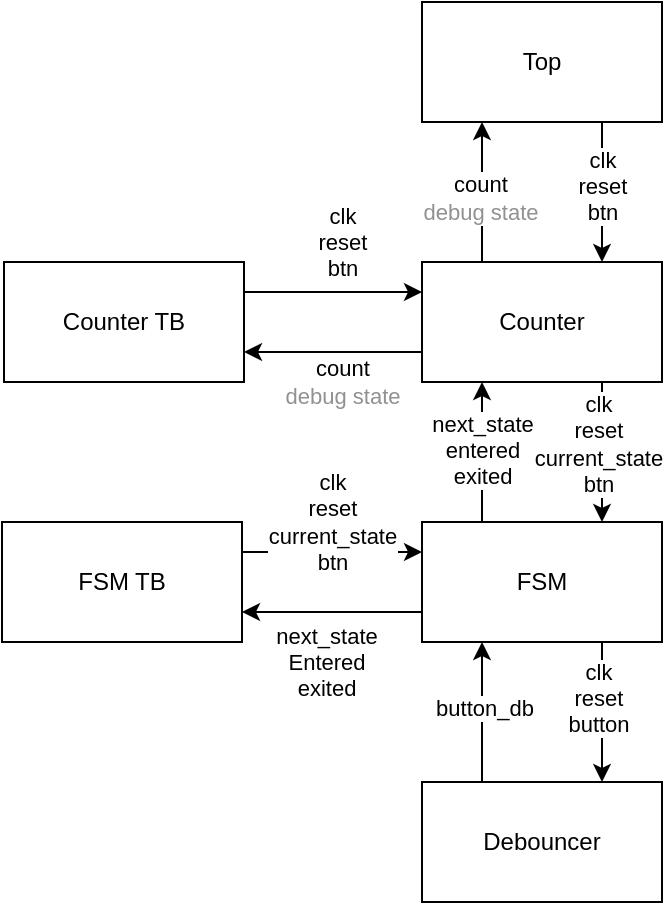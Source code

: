 <mxfile version="24.7.16">
  <diagram name="Page-1" id="6Gf4X1_t0y2PxCTq4l-i">
    <mxGraphModel dx="683" dy="390" grid="1" gridSize="10" guides="1" tooltips="1" connect="1" arrows="1" fold="1" page="1" pageScale="1" pageWidth="827" pageHeight="1169" math="0" shadow="0">
      <root>
        <mxCell id="0" />
        <mxCell id="1" parent="0" />
        <mxCell id="uwHo3MKoiM6q4xqnlu1c-3" style="edgeStyle=orthogonalEdgeStyle;rounded=0;orthogonalLoop=1;jettySize=auto;html=1;exitX=0.25;exitY=0;exitDx=0;exitDy=0;entryX=0.25;entryY=1;entryDx=0;entryDy=0;" edge="1" parent="1" source="uwHo3MKoiM6q4xqnlu1c-1" target="uwHo3MKoiM6q4xqnlu1c-2">
          <mxGeometry relative="1" as="geometry" />
        </mxCell>
        <mxCell id="uwHo3MKoiM6q4xqnlu1c-4" value="&lt;div&gt;button_db&lt;br&gt;&lt;/div&gt;" style="edgeLabel;html=1;align=center;verticalAlign=middle;resizable=0;points=[];" vertex="1" connectable="0" parent="uwHo3MKoiM6q4xqnlu1c-3">
          <mxGeometry x="0.071" y="-1" relative="1" as="geometry">
            <mxPoint as="offset" />
          </mxGeometry>
        </mxCell>
        <mxCell id="uwHo3MKoiM6q4xqnlu1c-1" value="Debouncer" style="rounded=0;whiteSpace=wrap;html=1;" vertex="1" parent="1">
          <mxGeometry x="370" y="450" width="120" height="60" as="geometry" />
        </mxCell>
        <mxCell id="uwHo3MKoiM6q4xqnlu1c-5" style="edgeStyle=orthogonalEdgeStyle;rounded=0;orthogonalLoop=1;jettySize=auto;html=1;exitX=0.75;exitY=1;exitDx=0;exitDy=0;entryX=0.75;entryY=0;entryDx=0;entryDy=0;" edge="1" parent="1" source="uwHo3MKoiM6q4xqnlu1c-2" target="uwHo3MKoiM6q4xqnlu1c-1">
          <mxGeometry relative="1" as="geometry" />
        </mxCell>
        <mxCell id="uwHo3MKoiM6q4xqnlu1c-6" value="&lt;div&gt;clk&lt;/div&gt;&lt;div&gt;reset&lt;/div&gt;&lt;div&gt;button&lt;br&gt;&lt;/div&gt;" style="edgeLabel;html=1;align=center;verticalAlign=middle;resizable=0;points=[];" vertex="1" connectable="0" parent="uwHo3MKoiM6q4xqnlu1c-5">
          <mxGeometry x="-0.214" y="-2" relative="1" as="geometry">
            <mxPoint as="offset" />
          </mxGeometry>
        </mxCell>
        <mxCell id="uwHo3MKoiM6q4xqnlu1c-8" style="edgeStyle=orthogonalEdgeStyle;rounded=0;orthogonalLoop=1;jettySize=auto;html=1;exitX=0.25;exitY=0;exitDx=0;exitDy=0;entryX=0.25;entryY=1;entryDx=0;entryDy=0;" edge="1" parent="1" source="uwHo3MKoiM6q4xqnlu1c-2" target="uwHo3MKoiM6q4xqnlu1c-7">
          <mxGeometry relative="1" as="geometry" />
        </mxCell>
        <mxCell id="uwHo3MKoiM6q4xqnlu1c-12" value="&lt;div&gt;next_state&lt;/div&gt;&lt;div&gt;entered&lt;/div&gt;&lt;div&gt;exited&lt;br&gt;&lt;/div&gt;" style="edgeLabel;html=1;align=center;verticalAlign=middle;resizable=0;points=[];" vertex="1" connectable="0" parent="uwHo3MKoiM6q4xqnlu1c-8">
          <mxGeometry x="0.048" relative="1" as="geometry">
            <mxPoint as="offset" />
          </mxGeometry>
        </mxCell>
        <mxCell id="uwHo3MKoiM6q4xqnlu1c-21" style="edgeStyle=orthogonalEdgeStyle;rounded=0;orthogonalLoop=1;jettySize=auto;html=1;exitX=0;exitY=0.75;exitDx=0;exitDy=0;entryX=1;entryY=0.75;entryDx=0;entryDy=0;" edge="1" parent="1" source="uwHo3MKoiM6q4xqnlu1c-2" target="uwHo3MKoiM6q4xqnlu1c-19">
          <mxGeometry relative="1" as="geometry" />
        </mxCell>
        <mxCell id="uwHo3MKoiM6q4xqnlu1c-22" value="&lt;div&gt;next_state&lt;/div&gt;&lt;div&gt;Entered&lt;/div&gt;&lt;div&gt;exited&lt;br&gt;&lt;/div&gt;" style="edgeLabel;html=1;align=center;verticalAlign=middle;resizable=0;points=[];" vertex="1" connectable="0" parent="uwHo3MKoiM6q4xqnlu1c-21">
          <mxGeometry x="0.083" y="1" relative="1" as="geometry">
            <mxPoint y="24" as="offset" />
          </mxGeometry>
        </mxCell>
        <mxCell id="uwHo3MKoiM6q4xqnlu1c-2" value="FSM" style="rounded=0;whiteSpace=wrap;html=1;" vertex="1" parent="1">
          <mxGeometry x="370" y="320" width="120" height="60" as="geometry" />
        </mxCell>
        <mxCell id="uwHo3MKoiM6q4xqnlu1c-10" style="edgeStyle=orthogonalEdgeStyle;rounded=0;orthogonalLoop=1;jettySize=auto;html=1;exitX=0.75;exitY=1;exitDx=0;exitDy=0;entryX=0.75;entryY=0;entryDx=0;entryDy=0;" edge="1" parent="1" source="uwHo3MKoiM6q4xqnlu1c-7" target="uwHo3MKoiM6q4xqnlu1c-2">
          <mxGeometry relative="1" as="geometry" />
        </mxCell>
        <mxCell id="uwHo3MKoiM6q4xqnlu1c-13" value="&lt;div&gt;clk&lt;/div&gt;&lt;div&gt;reset&lt;/div&gt;&lt;div&gt;current_state&lt;/div&gt;&lt;div&gt;btn&lt;br&gt;&lt;/div&gt;" style="edgeLabel;html=1;align=center;verticalAlign=middle;resizable=0;points=[];" vertex="1" connectable="0" parent="uwHo3MKoiM6q4xqnlu1c-10">
          <mxGeometry x="-0.587" y="-2" relative="1" as="geometry">
            <mxPoint y="16" as="offset" />
          </mxGeometry>
        </mxCell>
        <mxCell id="uwHo3MKoiM6q4xqnlu1c-15" style="edgeStyle=orthogonalEdgeStyle;rounded=0;orthogonalLoop=1;jettySize=auto;html=1;exitX=0.25;exitY=0;exitDx=0;exitDy=0;entryX=0.25;entryY=1;entryDx=0;entryDy=0;" edge="1" parent="1" source="uwHo3MKoiM6q4xqnlu1c-7" target="uwHo3MKoiM6q4xqnlu1c-14">
          <mxGeometry relative="1" as="geometry" />
        </mxCell>
        <mxCell id="uwHo3MKoiM6q4xqnlu1c-16" value="&lt;div&gt;count&lt;/div&gt;&lt;div&gt;&lt;font color=&quot;#919191&quot;&gt;debug state&lt;/font&gt;&lt;br&gt;&lt;/div&gt;" style="edgeLabel;html=1;align=center;verticalAlign=middle;resizable=0;points=[];" vertex="1" connectable="0" parent="uwHo3MKoiM6q4xqnlu1c-15">
          <mxGeometry x="-0.075" y="1" relative="1" as="geometry">
            <mxPoint as="offset" />
          </mxGeometry>
        </mxCell>
        <mxCell id="uwHo3MKoiM6q4xqnlu1c-26" style="edgeStyle=orthogonalEdgeStyle;rounded=0;orthogonalLoop=1;jettySize=auto;html=1;exitX=0;exitY=0.75;exitDx=0;exitDy=0;entryX=1;entryY=0.75;entryDx=0;entryDy=0;" edge="1" parent="1" source="uwHo3MKoiM6q4xqnlu1c-7" target="uwHo3MKoiM6q4xqnlu1c-25">
          <mxGeometry relative="1" as="geometry" />
        </mxCell>
        <mxCell id="uwHo3MKoiM6q4xqnlu1c-7" value="Counter" style="rounded=0;whiteSpace=wrap;html=1;" vertex="1" parent="1">
          <mxGeometry x="370" y="190" width="120" height="60" as="geometry" />
        </mxCell>
        <mxCell id="uwHo3MKoiM6q4xqnlu1c-17" style="edgeStyle=orthogonalEdgeStyle;rounded=0;orthogonalLoop=1;jettySize=auto;html=1;exitX=0.75;exitY=1;exitDx=0;exitDy=0;entryX=0.75;entryY=0;entryDx=0;entryDy=0;" edge="1" parent="1" source="uwHo3MKoiM6q4xqnlu1c-14" target="uwHo3MKoiM6q4xqnlu1c-7">
          <mxGeometry relative="1" as="geometry" />
        </mxCell>
        <mxCell id="uwHo3MKoiM6q4xqnlu1c-18" value="&lt;div&gt;clk&lt;/div&gt;&lt;div&gt;reset&lt;/div&gt;&lt;div&gt;btn&lt;br&gt;&lt;/div&gt;" style="edgeLabel;html=1;align=center;verticalAlign=middle;resizable=0;points=[];" vertex="1" connectable="0" parent="uwHo3MKoiM6q4xqnlu1c-17">
          <mxGeometry x="-0.102" relative="1" as="geometry">
            <mxPoint as="offset" />
          </mxGeometry>
        </mxCell>
        <mxCell id="uwHo3MKoiM6q4xqnlu1c-14" value="Top" style="rounded=0;whiteSpace=wrap;html=1;" vertex="1" parent="1">
          <mxGeometry x="370" y="60" width="120" height="60" as="geometry" />
        </mxCell>
        <mxCell id="uwHo3MKoiM6q4xqnlu1c-19" value="FSM TB" style="rounded=0;whiteSpace=wrap;html=1;" vertex="1" parent="1">
          <mxGeometry x="160" y="320" width="120" height="60" as="geometry" />
        </mxCell>
        <mxCell id="uwHo3MKoiM6q4xqnlu1c-23" style="edgeStyle=orthogonalEdgeStyle;rounded=0;orthogonalLoop=1;jettySize=auto;html=1;exitX=1;exitY=0.25;exitDx=0;exitDy=0;entryX=0;entryY=0.25;entryDx=0;entryDy=0;labelBackgroundColor=none;" edge="1" parent="1" source="uwHo3MKoiM6q4xqnlu1c-19" target="uwHo3MKoiM6q4xqnlu1c-2">
          <mxGeometry relative="1" as="geometry" />
        </mxCell>
        <mxCell id="uwHo3MKoiM6q4xqnlu1c-24" value="&lt;div&gt;clk&lt;/div&gt;&lt;div&gt;reset&lt;/div&gt;&lt;div&gt;current_state&lt;/div&gt;&lt;div&gt;btn&lt;br&gt;&lt;/div&gt;" style="edgeLabel;html=1;align=center;verticalAlign=middle;resizable=0;points=[];" vertex="1" connectable="0" parent="uwHo3MKoiM6q4xqnlu1c-23">
          <mxGeometry x="0.002" y="-1" relative="1" as="geometry">
            <mxPoint y="-16" as="offset" />
          </mxGeometry>
        </mxCell>
        <mxCell id="uwHo3MKoiM6q4xqnlu1c-29" style="edgeStyle=orthogonalEdgeStyle;rounded=0;orthogonalLoop=1;jettySize=auto;html=1;exitX=1;exitY=0.25;exitDx=0;exitDy=0;entryX=0;entryY=0.25;entryDx=0;entryDy=0;" edge="1" parent="1" source="uwHo3MKoiM6q4xqnlu1c-25" target="uwHo3MKoiM6q4xqnlu1c-7">
          <mxGeometry relative="1" as="geometry" />
        </mxCell>
        <mxCell id="uwHo3MKoiM6q4xqnlu1c-25" value="Counter TB" style="rounded=0;whiteSpace=wrap;html=1;" vertex="1" parent="1">
          <mxGeometry x="161" y="190" width="120" height="60" as="geometry" />
        </mxCell>
        <mxCell id="uwHo3MKoiM6q4xqnlu1c-28" value="&lt;div&gt;count&lt;/div&gt;&lt;div&gt;&lt;font color=&quot;#919191&quot;&gt;debug state&lt;/font&gt;&lt;br&gt;&lt;/div&gt;" style="edgeLabel;html=1;align=center;verticalAlign=middle;resizable=0;points=[];" vertex="1" connectable="0" parent="1">
          <mxGeometry x="330" y="249.999" as="geometry" />
        </mxCell>
        <mxCell id="uwHo3MKoiM6q4xqnlu1c-30" value="&lt;div&gt;clk&lt;/div&gt;&lt;div&gt;reset&lt;/div&gt;&lt;div&gt;btn&lt;br&gt;&lt;/div&gt;" style="edgeLabel;html=1;align=center;verticalAlign=middle;resizable=0;points=[];" vertex="1" connectable="0" parent="1">
          <mxGeometry x="330" y="179.999" as="geometry" />
        </mxCell>
      </root>
    </mxGraphModel>
  </diagram>
</mxfile>
